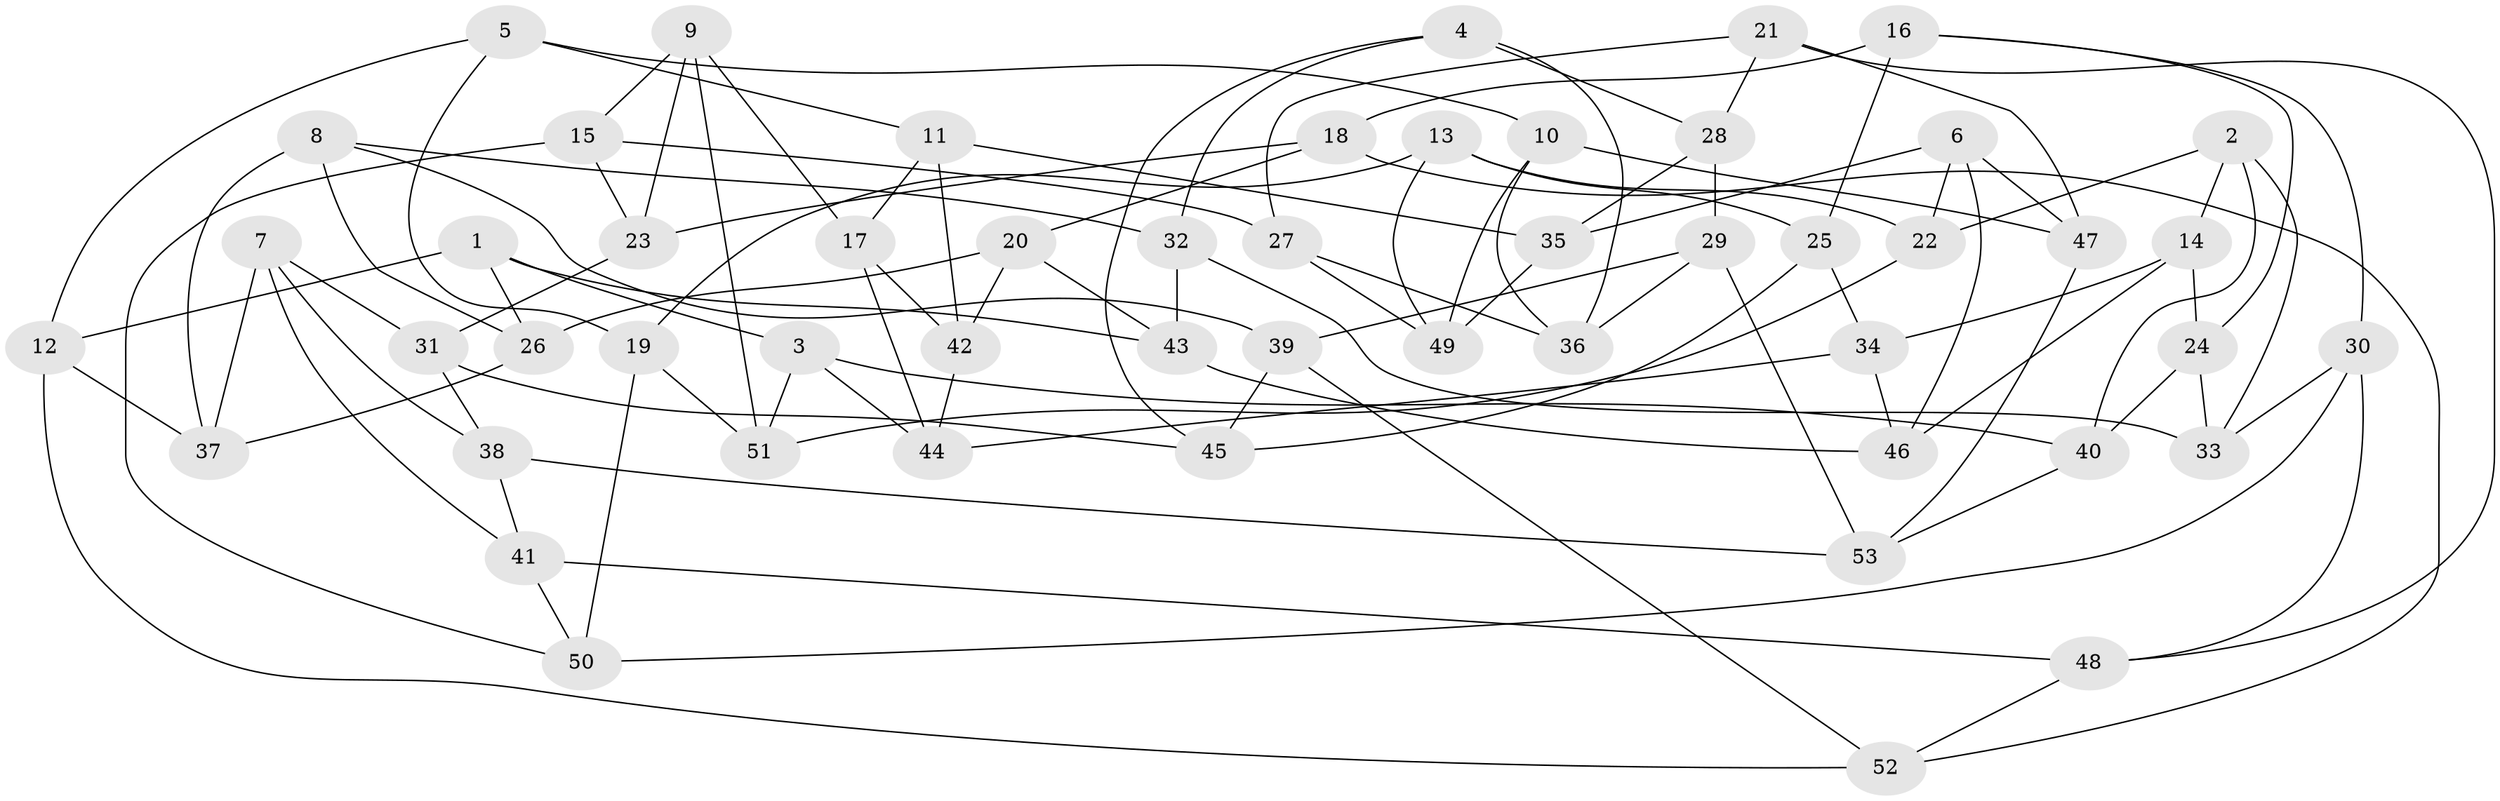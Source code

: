 // coarse degree distribution, {5: 0.5294117647058824, 6: 0.35294117647058826, 7: 0.058823529411764705, 4: 0.058823529411764705}
// Generated by graph-tools (version 1.1) at 2025/38/03/04/25 23:38:07]
// undirected, 53 vertices, 106 edges
graph export_dot {
  node [color=gray90,style=filled];
  1;
  2;
  3;
  4;
  5;
  6;
  7;
  8;
  9;
  10;
  11;
  12;
  13;
  14;
  15;
  16;
  17;
  18;
  19;
  20;
  21;
  22;
  23;
  24;
  25;
  26;
  27;
  28;
  29;
  30;
  31;
  32;
  33;
  34;
  35;
  36;
  37;
  38;
  39;
  40;
  41;
  42;
  43;
  44;
  45;
  46;
  47;
  48;
  49;
  50;
  51;
  52;
  53;
  1 -- 12;
  1 -- 26;
  1 -- 43;
  1 -- 3;
  2 -- 14;
  2 -- 22;
  2 -- 33;
  2 -- 40;
  3 -- 51;
  3 -- 40;
  3 -- 44;
  4 -- 28;
  4 -- 36;
  4 -- 45;
  4 -- 32;
  5 -- 10;
  5 -- 11;
  5 -- 12;
  5 -- 19;
  6 -- 35;
  6 -- 47;
  6 -- 22;
  6 -- 46;
  7 -- 38;
  7 -- 41;
  7 -- 31;
  7 -- 37;
  8 -- 39;
  8 -- 32;
  8 -- 37;
  8 -- 26;
  9 -- 15;
  9 -- 51;
  9 -- 17;
  9 -- 23;
  10 -- 36;
  10 -- 47;
  10 -- 49;
  11 -- 42;
  11 -- 35;
  11 -- 17;
  12 -- 37;
  12 -- 52;
  13 -- 19;
  13 -- 22;
  13 -- 49;
  13 -- 25;
  14 -- 34;
  14 -- 24;
  14 -- 46;
  15 -- 27;
  15 -- 50;
  15 -- 23;
  16 -- 18;
  16 -- 24;
  16 -- 30;
  16 -- 25;
  17 -- 42;
  17 -- 44;
  18 -- 20;
  18 -- 23;
  18 -- 52;
  19 -- 50;
  19 -- 51;
  20 -- 43;
  20 -- 42;
  20 -- 26;
  21 -- 28;
  21 -- 27;
  21 -- 48;
  21 -- 47;
  22 -- 51;
  23 -- 31;
  24 -- 33;
  24 -- 40;
  25 -- 34;
  25 -- 45;
  26 -- 37;
  27 -- 49;
  27 -- 36;
  28 -- 35;
  28 -- 29;
  29 -- 53;
  29 -- 39;
  29 -- 36;
  30 -- 50;
  30 -- 48;
  30 -- 33;
  31 -- 38;
  31 -- 45;
  32 -- 43;
  32 -- 33;
  34 -- 44;
  34 -- 46;
  35 -- 49;
  38 -- 53;
  38 -- 41;
  39 -- 52;
  39 -- 45;
  40 -- 53;
  41 -- 48;
  41 -- 50;
  42 -- 44;
  43 -- 46;
  47 -- 53;
  48 -- 52;
}
